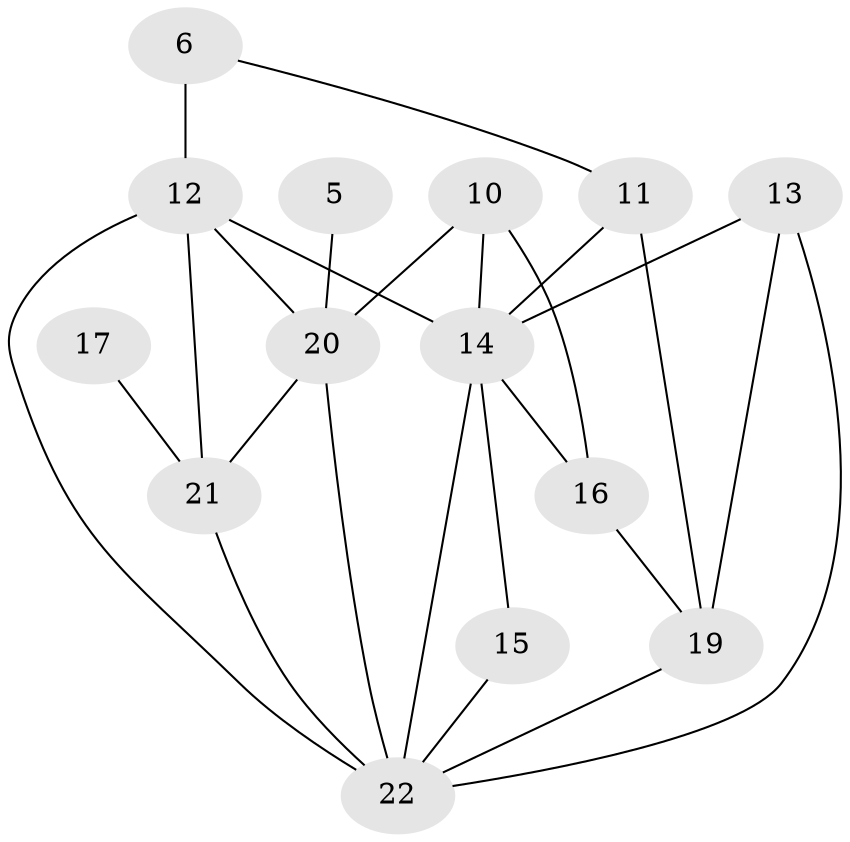 // original degree distribution, {2: 0.2465753424657534, 6: 0.0410958904109589, 3: 0.273972602739726, 4: 0.1095890410958904, 0: 0.1095890410958904, 5: 0.0547945205479452, 1: 0.1643835616438356}
// Generated by graph-tools (version 1.1) at 2025/35/03/04/25 23:35:44]
// undirected, 14 vertices, 25 edges
graph export_dot {
  node [color=gray90,style=filled];
  5;
  6;
  10;
  11;
  12;
  13;
  14;
  15;
  16;
  17;
  19;
  20;
  21;
  22;
  5 -- 20 [weight=1.0];
  6 -- 11 [weight=1.0];
  6 -- 12 [weight=2.0];
  10 -- 14 [weight=1.0];
  10 -- 16 [weight=2.0];
  10 -- 20 [weight=1.0];
  11 -- 14 [weight=1.0];
  11 -- 19 [weight=1.0];
  12 -- 14 [weight=1.0];
  12 -- 20 [weight=1.0];
  12 -- 21 [weight=1.0];
  12 -- 22 [weight=1.0];
  13 -- 14 [weight=3.0];
  13 -- 19 [weight=3.0];
  13 -- 22 [weight=1.0];
  14 -- 15 [weight=1.0];
  14 -- 16 [weight=1.0];
  14 -- 22 [weight=1.0];
  15 -- 22 [weight=1.0];
  16 -- 19 [weight=1.0];
  17 -- 21 [weight=1.0];
  19 -- 22 [weight=2.0];
  20 -- 21 [weight=1.0];
  20 -- 22 [weight=1.0];
  21 -- 22 [weight=2.0];
}
